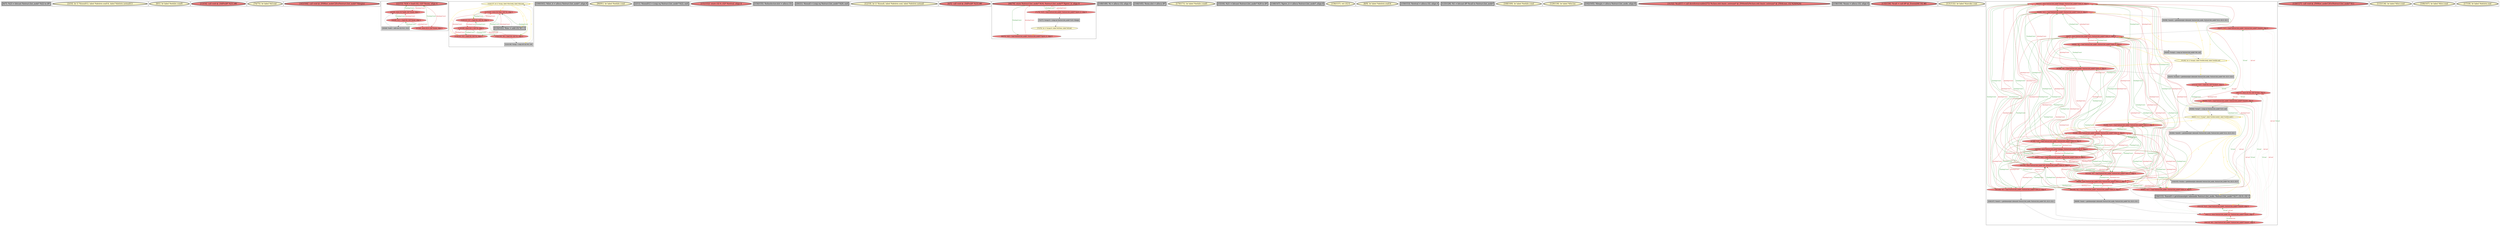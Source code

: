 
digraph G {





subgraph cluster37 {


node310 [penwidth=3.0,fontsize=20,fillcolor=grey,label="[6/7]  %23 = bitcast %struct.list_node* %22 to i8*",shape=rectangle,style=filled ]



}

subgraph cluster36 {


node309 [penwidth=3.0,fontsize=20,fillcolor=lemonchiffon,label="[3/10]  br i1 %isnull12, label %delete.end14, label %delete.notnull13",shape=ellipse,style=filled ]



}

subgraph cluster15 {


node255 [penwidth=3.0,fontsize=20,fillcolor=lemonchiffon,label="[0/1]  br label %while.cond5",shape=ellipse,style=filled ]



}

subgraph cluster35 {


node308 [penwidth=3.0,fontsize=20,fillcolor=lightcoral,label="[13/14]  call void @_ZdlPv(i8* %21) #9",shape=ellipse,style=filled ]



}

subgraph cluster11 {


node247 [penwidth=3.0,fontsize=20,fillcolor=lemonchiffon,label="[74/75]  br label %if.end",shape=ellipse,style=filled ]



}

subgraph cluster19 {


node259 [penwidth=3.0,fontsize=20,fillcolor=lightcoral,label="[163/164]  call void @_ZN9list_nodeC2Ev(%struct.list_node* %begin)",shape=ellipse,style=filled ]



}

subgraph cluster9 {


node244 [penwidth=3.0,fontsize=20,fillcolor=lightcoral,label="[22/33]  %24 = load i32, i32* %sum, align 4",shape=ellipse,style=filled ]
node245 [fillcolor=lightcoral,label="[23/30]  store i32 %add, i32* %sum, align 4",shape=ellipse,style=filled ]
node243 [fillcolor=lightcoral,label="[24/29]  %11 = load i32, i32* %sum, align 4",shape=ellipse,style=filled ]
node241 [fillcolor=lightcoral,label="[27/28]  store i32 0, i32* %sum, align 4",shape=ellipse,style=filled ]
node242 [fillcolor=grey,label="[25/26]  %add = add nsw i32 %11, %10",shape=rectangle,style=filled ]

node243->node245 [style=solid,color=firebrick3,label="A|indep|Const",penwidth=1.0,fontcolor=firebrick3 ]
node245->node243 [style=solid,color=forestgreen,label="T|indep|Const",penwidth=1.0,fontcolor=forestgreen ]
node243->node242 [style=solid,color=black,label="",penwidth=0.5,fontcolor=black ]
node244->node245 [style=solid,color=firebrick3,label="A|indep|Const",penwidth=1.0,fontcolor=firebrick3 ]
node242->node245 [style=solid,color=black,label="",penwidth=0.5,fontcolor=black ]
node241->node244 [style=solid,color=forestgreen,label="T|indep|Const",penwidth=1.0,fontcolor=forestgreen ]
node241->node243 [style=solid,color=forestgreen,label="T|indep|Const",penwidth=1.0,fontcolor=forestgreen ]
node244->node241 [style=solid,color=firebrick3,label="A|indep|Const",penwidth=1.0,fontcolor=firebrick3 ]
node245->node244 [style=solid,color=forestgreen,label="T|indep|Const",penwidth=1.0,fontcolor=forestgreen ]
node243->node241 [style=solid,color=firebrick3,label="A|indep|Const",penwidth=1.0,fontcolor=firebrick3 ]


}

subgraph cluster8 {


node240 [fillcolor=lemonchiffon,label="[124/137]  br i1 %cmp, label %for.body, label %for.end",shape=ellipse,style=filled ]
node239 [fillcolor=lightcoral,label="[119/140]  store i32 1, i32* %i, align 4",shape=ellipse,style=filled ]
node233 [fillcolor=lightcoral,label="[117/142]  store i32 %inc, i32* %i, align 4",shape=ellipse,style=filled ]
node235 [fillcolor=lightcoral,label="[120/121]  %7 = load i32, i32* %i, align 4",shape=ellipse,style=filled ]
node238 [fillcolor=grey,label="[123/138]  %cmp = icmp ult i32 %0, 100",shape=rectangle,style=filled ]
node234 [fillcolor=lightcoral,label="[122/139]  %0 = load i32, i32* %i, align 4",shape=ellipse,style=filled ]
node236 [penwidth=3.0,fontsize=20,fillcolor=grey,label="[116/143]  %inc = add i32 %7, 1",shape=rectangle,style=filled ]
node237 [fillcolor=lightcoral,label="[118/141]  %3 = load i32, i32* %i, align 4",shape=ellipse,style=filled ]

node239->node237 [style=solid,color=forestgreen,label="T|indep|Const",penwidth=1.0,fontcolor=forestgreen ]
node239->node234 [style=solid,color=forestgreen,label="T|indep|Const",penwidth=1.0,fontcolor=forestgreen ]
node237->node239 [style=solid,color=firebrick3,label="A|indep|Const",penwidth=1.0,fontcolor=firebrick3 ]
node234->node239 [style=solid,color=firebrick3,label="A|indep|Const",penwidth=1.0,fontcolor=firebrick3 ]
node235->node233 [style=solid,color=firebrick3,label="A|indep|Const",penwidth=1.0,fontcolor=firebrick3 ]
node233->node235 [style=solid,color=forestgreen,label="T|indep|Const",penwidth=1.0,fontcolor=forestgreen ]
node236->node233 [style=solid,color=black,label="",penwidth=0.5,fontcolor=black ]
node234->node238 [style=solid,color=black,label="",penwidth=0.5,fontcolor=black ]
node240->node233 [style=solid,color=gold,label="C",penwidth=1.0,fontcolor=gold ]
node238->node240 [style=solid,color=black,label="",penwidth=0.5,fontcolor=black ]
node235->node239 [style=solid,color=firebrick3,label="A|indep|Const",penwidth=1.0,fontcolor=firebrick3 ]
node240->node240 [style=solid,color=gold,label="C",penwidth=1.0,fontcolor=gold ]
node240->node235 [style=solid,color=gold,label="C",penwidth=1.0,fontcolor=gold ]
node234->node233 [style=solid,color=firebrick3,label="A|indep|Const",penwidth=1.0,fontcolor=firebrick3 ]
node240->node238 [style=solid,color=gold,label="C",penwidth=1.0,fontcolor=gold ]
node240->node236 [style=solid,color=gold,label="C",penwidth=1.0,fontcolor=gold ]
node233->node237 [style=solid,color=forestgreen,label="T|indep|Const",penwidth=1.0,fontcolor=forestgreen ]
node240->node234 [style=solid,color=gold,label="C",penwidth=1.0,fontcolor=gold ]
node237->node233 [style=solid,color=firebrick3,label="A|indep|Const",penwidth=1.0,fontcolor=firebrick3 ]
node235->node236 [style=solid,color=black,label="",penwidth=0.5,fontcolor=black ]
node233->node234 [style=solid,color=forestgreen,label="T|indep|Const",penwidth=1.0,fontcolor=forestgreen ]
node240->node237 [style=solid,color=gold,label="C",penwidth=1.0,fontcolor=gold ]
node239->node235 [style=solid,color=forestgreen,label="T|indep|Const",penwidth=1.0,fontcolor=forestgreen ]


}

subgraph cluster10 {


node246 [penwidth=3.0,fontsize=20,fillcolor=grey,label="[160/161]  %list_it = alloca %struct.list_node*, align 8",shape=rectangle,style=filled ]



}

subgraph cluster23 {


node263 [penwidth=3.0,fontsize=20,fillcolor=lemonchiffon,label="[90/91]  br label %while.cond",shape=ellipse,style=filled ]



}

subgraph cluster7 {


node232 [penwidth=3.0,fontsize=20,fillcolor=grey,label="[2/11]  %isnull12 = icmp eq %struct.list_node* %22, null",shape=rectangle,style=filled ]



}

subgraph cluster14 {


node254 [penwidth=3.0,fontsize=20,fillcolor=lightcoral,label="[151/152]  store i32 0, i32* %retval, align 4",shape=ellipse,style=filled ]



}

subgraph cluster6 {


node231 [penwidth=3.0,fontsize=20,fillcolor=grey,label="[154/155]  %ehselector.slot = alloca i32",shape=rectangle,style=filled ]



}

subgraph cluster30 {


node303 [penwidth=3.0,fontsize=20,fillcolor=grey,label="[20/21]  %isnull = icmp eq %struct.list_node* %20, null",shape=rectangle,style=filled ]



}

subgraph cluster31 {


node304 [penwidth=3.0,fontsize=20,fillcolor=lemonchiffon,label="[12/19]  br i1 %isnull, label %delete.end, label %delete.notnull",shape=ellipse,style=filled ]



}

subgraph cluster0 {


node225 [penwidth=3.0,fontsize=20,fillcolor=lightcoral,label="[4/5]  call void @_ZdlPv(i8* %23) #9",shape=ellipse,style=filled ]



}

subgraph cluster13 {


node252 [penwidth=3.0,fontsize=20,fillcolor=lightcoral,label="[68/79]  store %struct.list_node* %16, %struct.list_node** %prev_it, align 8",shape=ellipse,style=filled ]
node253 [fillcolor=lightcoral,label="[69/70]  %20 = load %struct.list_node*, %struct.list_node** %prev_it, align 8",shape=ellipse,style=filled ]
node251 [fillcolor=lemonchiffon,label="[73/76]  br i1 %cmp10, label %if.then, label %if.end",shape=ellipse,style=filled ]
node249 [fillcolor=grey,label="[72/77]  %cmp10 = icmp ne %struct.list_node* %19, %begin",shape=rectangle,style=filled ]
node250 [fillcolor=lightcoral,label="[71/78]  %19 = load %struct.list_node*, %struct.list_node** %prev_it, align 8",shape=ellipse,style=filled ]

node252->node253 [style=solid,color=forestgreen,label="T|indep|Const",penwidth=1.0,fontcolor=forestgreen ]
node250->node252 [style=solid,color=firebrick3,label="A|indep|Const",penwidth=1.0,fontcolor=firebrick3 ]
node250->node249 [style=solid,color=black,label="",penwidth=0.5,fontcolor=black ]
node252->node250 [style=solid,color=forestgreen,label="T|indep|Const",penwidth=1.0,fontcolor=forestgreen ]
node249->node251 [style=solid,color=black,label="",penwidth=0.5,fontcolor=black ]
node251->node253 [style=solid,color=gold,label="C",penwidth=1.0,fontcolor=gold ]
node253->node252 [style=solid,color=firebrick3,label="A|indep|Const",penwidth=1.0,fontcolor=firebrick3 ]


}

subgraph cluster5 {


node230 [penwidth=3.0,fontsize=20,fillcolor=grey,label="[148/149]  %i = alloca i32, align 4",shape=rectangle,style=filled ]



}

subgraph cluster1 {


node226 [penwidth=3.0,fontsize=20,fillcolor=grey,label="[144/145]  %exn.slot = alloca i8*",shape=rectangle,style=filled ]



}

subgraph cluster32 {


node305 [penwidth=3.0,fontsize=20,fillcolor=lemonchiffon,label="[170/171]  br label %while.cond5",shape=ellipse,style=filled ]



}

subgraph cluster3 {


node228 [penwidth=3.0,fontsize=20,fillcolor=grey,label="[15/16]  %21 = bitcast %struct.list_node* %20 to i8*",shape=rectangle,style=filled ]



}

subgraph cluster4 {


node229 [penwidth=3.0,fontsize=20,fillcolor=grey,label="[146/147]  %prev_it = alloca %struct.list_node*, align 8",shape=rectangle,style=filled ]



}

subgraph cluster17 {


node257 [penwidth=3.0,fontsize=20,fillcolor=lemonchiffon,label="[156/157]  ret i32 0",shape=ellipse,style=filled ]



}

subgraph cluster16 {


node256 [penwidth=3.0,fontsize=20,fillcolor=lemonchiffon,label="[8/9]  br label %delete.end14",shape=ellipse,style=filled ]



}

subgraph cluster2 {


node227 [penwidth=3.0,fontsize=20,fillcolor=grey,label="[150/153]  %retval = alloca i32, align 4",shape=rectangle,style=filled ]



}

subgraph cluster34 {


node307 [penwidth=3.0,fontsize=20,fillcolor=grey,label="[125/128]  %1 = bitcast i8* %call to %struct.list_node*",shape=rectangle,style=filled ]



}

subgraph cluster22 {


node262 [penwidth=3.0,fontsize=20,fillcolor=lemonchiffon,label="[168/169]  br label %while.cond",shape=ellipse,style=filled ]



}

subgraph cluster25 {


node265 [penwidth=3.0,fontsize=20,fillcolor=lemonchiffon,label="[129/130]  br label %for.inc",shape=ellipse,style=filled ]



}

subgraph cluster18 {


node258 [penwidth=3.0,fontsize=20,fillcolor=grey,label="[162/165]  %begin = alloca %struct.list_node, align 8",shape=rectangle,style=filled ]



}

subgraph cluster29 {


node302 [penwidth=3.0,fontsize=20,fillcolor=lightcoral,label="[31/32]  %call15 = call dereferenceable(272) %class.std::basic_ostream* @_ZNSolsEi(%class.std::basic_ostream* @_ZSt4cout, i32 %24)%24)",shape=ellipse,style=filled ]



}

subgraph cluster20 {


node260 [penwidth=3.0,fontsize=20,fillcolor=grey,label="[158/159]  %sum = alloca i32, align 4",shape=rectangle,style=filled ]



}

subgraph cluster26 {


node266 [penwidth=3.0,fontsize=20,fillcolor=lightcoral,label="[135/136]  %call = call i8* @_Znwm(i64 16) #8",shape=ellipse,style=filled ]



}

subgraph cluster24 {


node264 [penwidth=3.0,fontsize=20,fillcolor=lemonchiffon,label="[131/132]  br label %invoke.cont",shape=ellipse,style=filled ]



}

subgraph cluster28 {


node298 [fillcolor=lightcoral,label="[44/101]  store %struct.list_node* %begin, %struct.list_node** %list_it, align 8",shape=ellipse,style=filled ]
node297 [fillcolor=lemonchiffon,label="[66/81]  br i1 %cmp7, label %while.body8, label %while.end11",shape=ellipse,style=filled ]
node295 [fillcolor=lightcoral,label="[64/83]  %15 = load %struct.list_node*, %struct.list_node** %next6, align 8",shape=ellipse,style=filled ]
node294 [fillcolor=lightcoral,label="[54/89]  %12 = load %struct.list_node*, %struct.list_node** %list_it, align 8",shape=ellipse,style=filled ]
node288 [fillcolor=lightcoral,label="[59/88]  store %struct.list_node* %begin, %struct.list_node** %list_it, align 8",shape=ellipse,style=filled ]
node287 [fillcolor=lightcoral,label="[41/108]  %5 = load %struct.list_node*, %struct.list_node** %list_it, align 8",shape=ellipse,style=filled ]
node299 [fillcolor=grey,label="[65/82]  %cmp7 = icmp ne %struct.list_node* %15, null",shape=rectangle,style=filled ]
node292 [fillcolor=lightcoral,label="[48/95]  store %struct.list_node* %18, %struct.list_node** %list_it, align 8",shape=ellipse,style=filled ]
node284 [fillcolor=lightcoral,label="[40/109]  store %struct.list_node* %6, %struct.list_node** %list_it, align 8",shape=ellipse,style=filled ]
node274 [fillcolor=lightcoral,label="[39/110]  %6 = load %struct.list_node*, %struct.list_node** %next1, align 8",shape=ellipse,style=filled ]
node271 [fillcolor=grey,label="[102/103]  %value = getelementptr inbounds %struct.list_node, %struct.list_node* %4, i32 0, i32 0",shape=rectangle,style=filled ]
node300 [fillcolor=lightcoral,label="[42/105]  store %struct.list_node* %begin, %struct.list_node** %list_it, align 8",shape=ellipse,style=filled ]
node277 [fillcolor=lightcoral,label="[56/57]  %13 = load %struct.list_node*, %struct.list_node** %next4, align 8",shape=ellipse,style=filled ]
node286 [fillcolor=lightcoral,label="[46/97]  store %struct.list_node* %13, %struct.list_node** %list_it, align 8",shape=ellipse,style=filled ]
node270 [fillcolor=grey,label="[63/84]  %next6 = getelementptr inbounds %struct.list_node, %struct.list_node* %14, i32 0, i32 1",shape=rectangle,style=filled ]
node285 [fillcolor=lightcoral,label="[45/100]  %2 = load %struct.list_node*, %struct.list_node** %list_it, align 8",shape=ellipse,style=filled ]
node272 [fillcolor=grey,label="[55/58]  %next4 = getelementptr inbounds %struct.list_node, %struct.list_node* %12, i32 0, i32 1",shape=rectangle,style=filled ]
node273 [fillcolor=lightcoral,label="[36/113]  store i32 %3, i32* %value, align 8",shape=ellipse,style=filled ]
node268 [fillcolor=grey,label="[98/99]  %next = getelementptr inbounds %struct.list_node, %struct.list_node* %2, i32 0, i32 1",shape=rectangle,style=filled ]
node291 [fillcolor=lightcoral,label="[60/61]  %17 = load %struct.list_node*, %struct.list_node** %list_it, align 8",shape=ellipse,style=filled ]
node280 [fillcolor=lightcoral,label="[43/104]  %4 = load %struct.list_node*, %struct.list_node** %list_it, align 8",shape=ellipse,style=filled ]
node301 [fillcolor=grey,label="[50/93]  %cmp2 = icmp ne %struct.list_node* %8, null",shape=rectangle,style=filled ]
node269 [fillcolor=grey,label="[106/107]  %next1 = getelementptr inbounds %struct.list_node, %struct.list_node* %5, i32 0, i32 1",shape=rectangle,style=filled ]
node296 [fillcolor=lightcoral,label="[86/87]  %22 = load %struct.list_node*, %struct.list_node** %list_it, align 8",shape=ellipse,style=filled ]
node275 [fillcolor=lightcoral,label="[37/112]  %10 = load i32, i32* %value3, align 8",shape=ellipse,style=filled ]
node290 [fillcolor=lemonchiffon,label="[51/92]  br i1 %cmp2, label %while.body, label %while.end",shape=ellipse,style=filled ]
node279 [fillcolor=grey,label="[52/53]  %value3 = getelementptr inbounds %struct.list_node, %struct.list_node* %9, i32 0, i32 0",shape=rectangle,style=filled ]
node276 [fillcolor=lightcoral,label="[38/111]  store %struct.list_node* %1, %struct.list_node** %next, align 8",shape=ellipse,style=filled ]
node282 [fillcolor=lightcoral,label="[35/114]  %18 = load %struct.list_node*, %struct.list_node** %next9, align 8",shape=ellipse,style=filled ]
node278 [fillcolor=lightcoral,label="[67/80]  %16 = load %struct.list_node*, %struct.list_node** %list_it, align 8",shape=ellipse,style=filled ]
node289 [penwidth=3.0,fontsize=20,fillcolor=grey,label="[34/115]  %next9 = getelementptr inbounds %struct.list_node, %struct.list_node* %17, i32 0, i32 1",shape=rectangle,style=filled ]
node281 [fillcolor=lightcoral,label="[47/96]  %9 = load %struct.list_node*, %struct.list_node** %list_it, align 8",shape=ellipse,style=filled ]
node293 [fillcolor=lightcoral,label="[62/85]  %14 = load %struct.list_node*, %struct.list_node** %list_it, align 8",shape=ellipse,style=filled ]
node283 [fillcolor=lightcoral,label="[49/94]  %8 = load %struct.list_node*, %struct.list_node** %list_it, align 8",shape=ellipse,style=filled ]

node297->node295 [style=solid,color=gold,label="C",penwidth=1.0,fontcolor=gold ]
node297->node293 [style=solid,color=gold,label="C",penwidth=1.0,fontcolor=gold ]
node297->node270 [style=solid,color=gold,label="C",penwidth=1.0,fontcolor=gold ]
node296->node300 [style=solid,color=firebrick3,label="A|indep|Const",penwidth=1.0,fontcolor=firebrick3 ]
node274->node284 [style=solid,color=black,label="",penwidth=0.5,fontcolor=black ]
node293->node298 [style=solid,color=firebrick3,label="A|indep|Const",penwidth=1.0,fontcolor=firebrick3 ]
node288->node287 [style=solid,color=forestgreen,label="T|indep|Const",penwidth=1.0,fontcolor=forestgreen ]
node300->node285 [style=solid,color=forestgreen,label="T|indep|Const",penwidth=1.0,fontcolor=forestgreen ]
node284->node280 [style=solid,color=forestgreen,label="T|indep|Const",penwidth=1.0,fontcolor=forestgreen ]
node278->node298 [style=solid,color=firebrick3,label="A|indep|Const",penwidth=1.0,fontcolor=firebrick3 ]
node273->node277 [style=dotted,color=forestgreen,label="T|Conf",penwidth=1.0,fontcolor=forestgreen ]
node280->node300 [style=solid,color=firebrick3,label="A|indep|Const",penwidth=1.0,fontcolor=firebrick3 ]
node283->node286 [style=solid,color=firebrick3,label="A|indep|Const",penwidth=1.0,fontcolor=firebrick3 ]
node291->node292 [style=solid,color=firebrick3,label="A|indep|Const",penwidth=1.0,fontcolor=firebrick3 ]
node295->node299 [style=solid,color=black,label="",penwidth=0.5,fontcolor=black ]
node269->node274 [style=solid,color=black,label="",penwidth=0.5,fontcolor=black ]
node280->node292 [style=solid,color=firebrick3,label="A|indep|Const",penwidth=1.0,fontcolor=firebrick3 ]
node294->node284 [style=solid,color=firebrick3,label="A|indep|Const",penwidth=1.0,fontcolor=firebrick3 ]
node275->node276 [style=dotted,color=firebrick3,label="A|Conf",penwidth=1.0,fontcolor=firebrick3 ]
node296->node292 [style=solid,color=firebrick3,label="A|indep|Const",penwidth=1.0,fontcolor=firebrick3 ]
node275->node273 [style=dotted,color=firebrick3,label="A|Conf",penwidth=1.0,fontcolor=firebrick3 ]
node276->node282 [style=dotted,color=forestgreen,label="T|Conf",penwidth=1.0,fontcolor=forestgreen ]
node282->node273 [style=dotted,color=firebrick3,label="A|Conf",penwidth=1.0,fontcolor=firebrick3 ]
node293->node284 [style=solid,color=firebrick3,label="A|indep|Const",penwidth=1.0,fontcolor=firebrick3 ]
node294->node272 [style=solid,color=black,label="",penwidth=0.5,fontcolor=black ]
node292->node296 [style=solid,color=forestgreen,label="T|indep|Const",penwidth=1.0,fontcolor=forestgreen ]
node270->node295 [style=solid,color=black,label="",penwidth=0.5,fontcolor=black ]
node284->node285 [style=solid,color=forestgreen,label="T|indep|Const",penwidth=1.0,fontcolor=forestgreen ]
node300->node293 [style=solid,color=forestgreen,label="T|indep|Const",penwidth=1.0,fontcolor=forestgreen ]
node294->node286 [style=solid,color=firebrick3,label="A|indep|Const",penwidth=1.0,fontcolor=firebrick3 ]
node300->node294 [style=solid,color=forestgreen,label="T|indep|Const",penwidth=1.0,fontcolor=forestgreen ]
node289->node282 [style=solid,color=black,label="",penwidth=0.5,fontcolor=black ]
node280->node288 [style=solid,color=firebrick3,label="A|indep|Const",penwidth=1.0,fontcolor=firebrick3 ]
node278->node300 [style=solid,color=firebrick3,label="A|indep|Const",penwidth=1.0,fontcolor=firebrick3 ]
node281->node292 [style=solid,color=firebrick3,label="A|indep|Const",penwidth=1.0,fontcolor=firebrick3 ]
node276->node274 [style=dotted,color=forestgreen,label="T|Conf",penwidth=1.0,fontcolor=forestgreen ]
node288->node281 [style=solid,color=forestgreen,label="T|indep|Const",penwidth=1.0,fontcolor=forestgreen ]
node294->node288 [style=solid,color=firebrick3,label="A|indep|Const",penwidth=1.0,fontcolor=firebrick3 ]
node288->node283 [style=solid,color=forestgreen,label="T|indep|Const",penwidth=1.0,fontcolor=forestgreen ]
node297->node297 [style=solid,color=gold,label="C",penwidth=1.0,fontcolor=gold ]
node288->node291 [style=solid,color=forestgreen,label="T|indep|Const",penwidth=1.0,fontcolor=forestgreen ]
node288->node293 [style=solid,color=forestgreen,label="T|indep|Const",penwidth=1.0,fontcolor=forestgreen ]
node288->node294 [style=solid,color=forestgreen,label="T|indep|Const",penwidth=1.0,fontcolor=forestgreen ]
node290->node277 [style=solid,color=gold,label="C",penwidth=1.0,fontcolor=gold ]
node285->node288 [style=solid,color=firebrick3,label="A|indep|Const",penwidth=1.0,fontcolor=firebrick3 ]
node284->node287 [style=solid,color=forestgreen,label="T|indep|Const",penwidth=1.0,fontcolor=forestgreen ]
node299->node297 [style=solid,color=black,label="",penwidth=0.5,fontcolor=black ]
node298->node278 [style=solid,color=forestgreen,label="T|indep|Const",penwidth=1.0,fontcolor=forestgreen ]
node294->node298 [style=solid,color=firebrick3,label="A|indep|Const",penwidth=1.0,fontcolor=firebrick3 ]
node286->node293 [style=solid,color=forestgreen,label="T|indep|Const",penwidth=1.0,fontcolor=forestgreen ]
node278->node284 [style=solid,color=firebrick3,label="A|indep|Const",penwidth=1.0,fontcolor=firebrick3 ]
node274->node276 [style=dotted,color=firebrick3,label="A|Conf",penwidth=1.0,fontcolor=firebrick3 ]
node281->node300 [style=solid,color=firebrick3,label="A|indep|Const",penwidth=1.0,fontcolor=firebrick3 ]
node280->node298 [style=solid,color=firebrick3,label="A|indep|Const",penwidth=1.0,fontcolor=firebrick3 ]
node296->node298 [style=solid,color=firebrick3,label="A|indep|Const",penwidth=1.0,fontcolor=firebrick3 ]
node298->node283 [style=solid,color=forestgreen,label="T|indep|Const",penwidth=1.0,fontcolor=forestgreen ]
node300->node278 [style=solid,color=forestgreen,label="T|indep|Const",penwidth=1.0,fontcolor=forestgreen ]
node280->node271 [style=solid,color=black,label="",penwidth=0.5,fontcolor=black ]
node285->node268 [style=solid,color=black,label="",penwidth=0.5,fontcolor=black ]
node273->node295 [style=dotted,color=forestgreen,label="T|Conf",penwidth=1.0,fontcolor=forestgreen ]
node287->node300 [style=solid,color=firebrick3,label="A|indep|Const",penwidth=1.0,fontcolor=firebrick3 ]
node287->node286 [style=solid,color=firebrick3,label="A|indep|Const",penwidth=1.0,fontcolor=firebrick3 ]
node277->node273 [style=dotted,color=firebrick3,label="A|Conf",penwidth=1.0,fontcolor=firebrick3 ]
node273->node282 [style=dotted,color=forestgreen,label="T|Conf",penwidth=1.0,fontcolor=forestgreen ]
node286->node287 [style=solid,color=forestgreen,label="T|indep|Const",penwidth=1.0,fontcolor=forestgreen ]
node295->node273 [style=dotted,color=firebrick3,label="A|Conf",penwidth=1.0,fontcolor=firebrick3 ]
node281->node284 [style=solid,color=firebrick3,label="A|indep|Const",penwidth=1.0,fontcolor=firebrick3 ]
node283->node300 [style=solid,color=firebrick3,label="A|indep|Const",penwidth=1.0,fontcolor=firebrick3 ]
node290->node301 [style=solid,color=gold,label="C",penwidth=1.0,fontcolor=gold ]
node298->node296 [style=solid,color=forestgreen,label="T|indep|Const",penwidth=1.0,fontcolor=forestgreen ]
node272->node277 [style=solid,color=black,label="",penwidth=0.5,fontcolor=black ]
node287->node284 [style=solid,color=firebrick3,label="A|indep|Const",penwidth=1.0,fontcolor=firebrick3 ]
node296->node286 [style=solid,color=firebrick3,label="A|indep|Const",penwidth=1.0,fontcolor=firebrick3 ]
node292->node285 [style=solid,color=forestgreen,label="T|indep|Const",penwidth=1.0,fontcolor=forestgreen ]
node291->node286 [style=solid,color=firebrick3,label="A|indep|Const",penwidth=1.0,fontcolor=firebrick3 ]
node288->node296 [style=solid,color=forestgreen,label="T|indep|Const",penwidth=1.0,fontcolor=forestgreen ]
node291->node288 [style=solid,color=firebrick3,label="A|indep|Const",penwidth=1.0,fontcolor=firebrick3 ]
node292->node291 [style=solid,color=forestgreen,label="T|indep|Const",penwidth=1.0,fontcolor=forestgreen ]
node290->node272 [style=solid,color=gold,label="C",penwidth=1.0,fontcolor=gold ]
node276->node295 [style=dotted,color=forestgreen,label="T|Conf",penwidth=1.0,fontcolor=forestgreen ]
node286->node283 [style=solid,color=forestgreen,label="T|indep|Const",penwidth=1.0,fontcolor=forestgreen ]
node290->node283 [style=solid,color=gold,label="C",penwidth=1.0,fontcolor=gold ]
node279->node275 [style=solid,color=black,label="",penwidth=0.5,fontcolor=black ]
node297->node299 [style=solid,color=gold,label="C",penwidth=1.0,fontcolor=gold ]
node298->node280 [style=solid,color=forestgreen,label="T|indep|Const",penwidth=1.0,fontcolor=forestgreen ]
node273->node274 [style=dotted,color=forestgreen,label="T|Conf",penwidth=1.0,fontcolor=forestgreen ]
node300->node287 [style=solid,color=forestgreen,label="T|indep|Const",penwidth=1.0,fontcolor=forestgreen ]
node292->node293 [style=solid,color=forestgreen,label="T|indep|Const",penwidth=1.0,fontcolor=forestgreen ]
node271->node273 [style=solid,color=black,label="",penwidth=0.5,fontcolor=black ]
node297->node278 [style=solid,color=gold,label="C",penwidth=1.0,fontcolor=gold ]
node284->node296 [style=solid,color=forestgreen,label="T|indep|Const",penwidth=1.0,fontcolor=forestgreen ]
node288->node285 [style=solid,color=forestgreen,label="T|indep|Const",penwidth=1.0,fontcolor=forestgreen ]
node284->node278 [style=solid,color=forestgreen,label="T|indep|Const",penwidth=1.0,fontcolor=forestgreen ]
node282->node292 [style=solid,color=black,label="",penwidth=0.5,fontcolor=black ]
node300->node283 [style=solid,color=forestgreen,label="T|indep|Const",penwidth=1.0,fontcolor=forestgreen ]
node292->node281 [style=solid,color=forestgreen,label="T|indep|Const",penwidth=1.0,fontcolor=forestgreen ]
node283->node298 [style=solid,color=firebrick3,label="A|indep|Const",penwidth=1.0,fontcolor=firebrick3 ]
node290->node286 [style=solid,color=gold,label="C",penwidth=1.0,fontcolor=gold ]
node284->node281 [style=solid,color=forestgreen,label="T|indep|Const",penwidth=1.0,fontcolor=forestgreen ]
node286->node281 [style=solid,color=forestgreen,label="T|indep|Const",penwidth=1.0,fontcolor=forestgreen ]
node293->node292 [style=solid,color=firebrick3,label="A|indep|Const",penwidth=1.0,fontcolor=firebrick3 ]
node286->node294 [style=solid,color=forestgreen,label="T|indep|Const",penwidth=1.0,fontcolor=forestgreen ]
node293->node300 [style=solid,color=firebrick3,label="A|indep|Const",penwidth=1.0,fontcolor=firebrick3 ]
node283->node301 [style=solid,color=black,label="",penwidth=0.5,fontcolor=black ]
node287->node298 [style=solid,color=firebrick3,label="A|indep|Const",penwidth=1.0,fontcolor=firebrick3 ]
node285->node284 [style=solid,color=firebrick3,label="A|indep|Const",penwidth=1.0,fontcolor=firebrick3 ]
node281->node288 [style=solid,color=firebrick3,label="A|indep|Const",penwidth=1.0,fontcolor=firebrick3 ]
node285->node300 [style=solid,color=firebrick3,label="A|indep|Const",penwidth=1.0,fontcolor=firebrick3 ]
node300->node296 [style=solid,color=forestgreen,label="T|indep|Const",penwidth=1.0,fontcolor=forestgreen ]
node278->node292 [style=solid,color=firebrick3,label="A|indep|Const",penwidth=1.0,fontcolor=firebrick3 ]
node297->node291 [style=solid,color=gold,label="C",penwidth=1.0,fontcolor=gold ]
node292->node278 [style=solid,color=forestgreen,label="T|indep|Const",penwidth=1.0,fontcolor=forestgreen ]
node296->node284 [style=solid,color=firebrick3,label="A|indep|Const",penwidth=1.0,fontcolor=firebrick3 ]
node285->node298 [style=solid,color=firebrick3,label="A|indep|Const",penwidth=1.0,fontcolor=firebrick3 ]
node273->node275 [style=dotted,color=forestgreen,label="T|Conf",penwidth=1.0,fontcolor=forestgreen ]
node285->node286 [style=solid,color=firebrick3,label="A|indep|Const",penwidth=1.0,fontcolor=firebrick3 ]
node298->node285 [style=solid,color=forestgreen,label="T|indep|Const",penwidth=1.0,fontcolor=forestgreen ]
node300->node291 [style=solid,color=forestgreen,label="T|indep|Const",penwidth=1.0,fontcolor=forestgreen ]
node290->node275 [style=solid,color=gold,label="C",penwidth=1.0,fontcolor=gold ]
node297->node292 [style=solid,color=gold,label="C",penwidth=1.0,fontcolor=gold ]
node283->node292 [style=solid,color=firebrick3,label="A|indep|Const",penwidth=1.0,fontcolor=firebrick3 ]
node276->node277 [style=dotted,color=forestgreen,label="T|Conf",penwidth=1.0,fontcolor=forestgreen ]
node301->node290 [style=solid,color=black,label="",penwidth=0.5,fontcolor=black ]
node281->node298 [style=solid,color=firebrick3,label="A|indep|Const",penwidth=1.0,fontcolor=firebrick3 ]
node298->node281 [style=solid,color=forestgreen,label="T|indep|Const",penwidth=1.0,fontcolor=forestgreen ]
node296->node288 [style=solid,color=firebrick3,label="A|indep|Const",penwidth=1.0,fontcolor=firebrick3 ]
node286->node285 [style=solid,color=forestgreen,label="T|indep|Const",penwidth=1.0,fontcolor=forestgreen ]
node284->node291 [style=solid,color=forestgreen,label="T|indep|Const",penwidth=1.0,fontcolor=forestgreen ]
node286->node296 [style=solid,color=forestgreen,label="T|indep|Const",penwidth=1.0,fontcolor=forestgreen ]
node277->node286 [style=solid,color=black,label="",penwidth=0.5,fontcolor=black ]
node274->node273 [style=dotted,color=firebrick3,label="A|Conf",penwidth=1.0,fontcolor=firebrick3 ]
node287->node292 [style=solid,color=firebrick3,label="A|indep|Const",penwidth=1.0,fontcolor=firebrick3 ]
node287->node288 [style=solid,color=firebrick3,label="A|indep|Const",penwidth=1.0,fontcolor=firebrick3 ]
node298->node287 [style=solid,color=forestgreen,label="T|indep|Const",penwidth=1.0,fontcolor=forestgreen ]
node291->node284 [style=solid,color=firebrick3,label="A|indep|Const",penwidth=1.0,fontcolor=firebrick3 ]
node292->node283 [style=solid,color=forestgreen,label="T|indep|Const",penwidth=1.0,fontcolor=forestgreen ]
node276->node275 [style=dotted,color=forestgreen,label="T|Conf",penwidth=1.0,fontcolor=forestgreen ]
node292->node287 [style=solid,color=forestgreen,label="T|indep|Const",penwidth=1.0,fontcolor=forestgreen ]
node288->node278 [style=solid,color=forestgreen,label="T|indep|Const",penwidth=1.0,fontcolor=forestgreen ]
node277->node276 [style=dotted,color=firebrick3,label="A|Conf",penwidth=1.0,fontcolor=firebrick3 ]
node288->node280 [style=solid,color=forestgreen,label="T|indep|Const",penwidth=1.0,fontcolor=forestgreen ]
node284->node283 [style=solid,color=forestgreen,label="T|indep|Const",penwidth=1.0,fontcolor=forestgreen ]
node285->node292 [style=solid,color=firebrick3,label="A|indep|Const",penwidth=1.0,fontcolor=firebrick3 ]
node283->node284 [style=solid,color=firebrick3,label="A|indep|Const",penwidth=1.0,fontcolor=firebrick3 ]
node295->node276 [style=dotted,color=firebrick3,label="A|Conf",penwidth=1.0,fontcolor=firebrick3 ]
node286->node278 [style=solid,color=forestgreen,label="T|indep|Const",penwidth=1.0,fontcolor=forestgreen ]
node268->node276 [style=solid,color=black,label="",penwidth=0.5,fontcolor=black ]
node278->node286 [style=solid,color=firebrick3,label="A|indep|Const",penwidth=1.0,fontcolor=firebrick3 ]
node280->node284 [style=solid,color=firebrick3,label="A|indep|Const",penwidth=1.0,fontcolor=firebrick3 ]
node286->node280 [style=solid,color=forestgreen,label="T|indep|Const",penwidth=1.0,fontcolor=forestgreen ]
node280->node286 [style=solid,color=firebrick3,label="A|indep|Const",penwidth=1.0,fontcolor=firebrick3 ]
node293->node288 [style=solid,color=firebrick3,label="A|indep|Const",penwidth=1.0,fontcolor=firebrick3 ]
node287->node269 [style=solid,color=black,label="",penwidth=0.5,fontcolor=black ]
node294->node300 [style=solid,color=firebrick3,label="A|indep|Const",penwidth=1.0,fontcolor=firebrick3 ]
node290->node279 [style=solid,color=gold,label="C",penwidth=1.0,fontcolor=gold ]
node284->node293 [style=solid,color=forestgreen,label="T|indep|Const",penwidth=1.0,fontcolor=forestgreen ]
node298->node294 [style=solid,color=forestgreen,label="T|indep|Const",penwidth=1.0,fontcolor=forestgreen ]
node291->node300 [style=solid,color=firebrick3,label="A|indep|Const",penwidth=1.0,fontcolor=firebrick3 ]
node300->node281 [style=solid,color=forestgreen,label="T|indep|Const",penwidth=1.0,fontcolor=forestgreen ]
node292->node280 [style=solid,color=forestgreen,label="T|indep|Const",penwidth=1.0,fontcolor=forestgreen ]
node293->node286 [style=solid,color=firebrick3,label="A|indep|Const",penwidth=1.0,fontcolor=firebrick3 ]
node290->node281 [style=solid,color=gold,label="C",penwidth=1.0,fontcolor=gold ]
node290->node290 [style=solid,color=gold,label="C",penwidth=1.0,fontcolor=gold ]
node297->node282 [style=solid,color=gold,label="C",penwidth=1.0,fontcolor=gold ]
node300->node280 [style=solid,color=forestgreen,label="T|indep|Const",penwidth=1.0,fontcolor=forestgreen ]
node282->node276 [style=dotted,color=firebrick3,label="A|Conf",penwidth=1.0,fontcolor=firebrick3 ]
node290->node294 [style=solid,color=gold,label="C",penwidth=1.0,fontcolor=gold ]
node291->node289 [style=solid,color=black,label="",penwidth=0.5,fontcolor=black ]
node284->node294 [style=solid,color=forestgreen,label="T|indep|Const",penwidth=1.0,fontcolor=forestgreen ]
node286->node291 [style=solid,color=forestgreen,label="T|indep|Const",penwidth=1.0,fontcolor=forestgreen ]
node297->node289 [style=solid,color=gold,label="C",penwidth=1.0,fontcolor=gold ]
node283->node288 [style=solid,color=firebrick3,label="A|indep|Const",penwidth=1.0,fontcolor=firebrick3 ]
node294->node292 [style=solid,color=firebrick3,label="A|indep|Const",penwidth=1.0,fontcolor=firebrick3 ]
node281->node279 [style=solid,color=black,label="",penwidth=0.5,fontcolor=black ]
node281->node286 [style=solid,color=firebrick3,label="A|indep|Const",penwidth=1.0,fontcolor=firebrick3 ]
node292->node294 [style=solid,color=forestgreen,label="T|indep|Const",penwidth=1.0,fontcolor=forestgreen ]
node278->node288 [style=solid,color=firebrick3,label="A|indep|Const",penwidth=1.0,fontcolor=firebrick3 ]
node291->node298 [style=solid,color=firebrick3,label="A|indep|Const",penwidth=1.0,fontcolor=firebrick3 ]
node298->node291 [style=solid,color=forestgreen,label="T|indep|Const",penwidth=1.0,fontcolor=forestgreen ]
node293->node270 [style=solid,color=black,label="",penwidth=0.5,fontcolor=black ]
node298->node293 [style=solid,color=forestgreen,label="T|indep|Const",penwidth=1.0,fontcolor=forestgreen ]


}

subgraph cluster27 {


node267 [penwidth=3.0,fontsize=20,fillcolor=lightcoral,label="[126/127]  call void @_ZN9list_nodeC2Ev(%struct.list_node* %1)",shape=ellipse,style=filled ]



}

subgraph cluster21 {


node261 [penwidth=3.0,fontsize=20,fillcolor=lemonchiffon,label="[133/134]  br label %for.cond",shape=ellipse,style=filled ]



}

subgraph cluster12 {


node248 [penwidth=3.0,fontsize=20,fillcolor=lemonchiffon,label="[166/167]  br label %for.cond",shape=ellipse,style=filled ]



}

subgraph cluster33 {


node306 [penwidth=3.0,fontsize=20,fillcolor=lemonchiffon,label="[17/18]  br label %delete.end",shape=ellipse,style=filled ]



}

}
